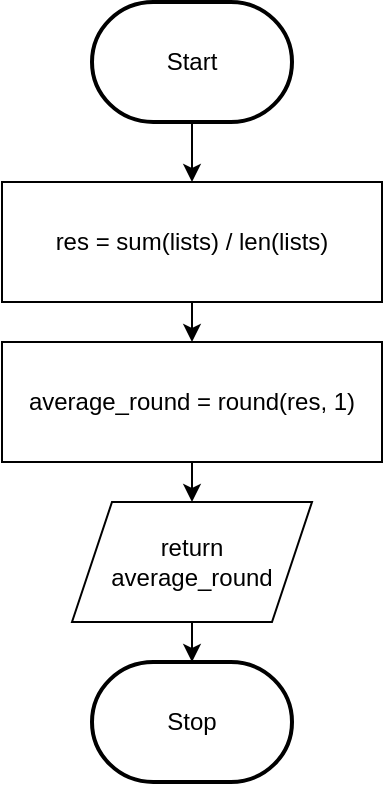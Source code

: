 <mxfile>
    <diagram id="SI7tuCP2dQLLvXjDpIHG" name="Page-1">
        <mxGraphModel dx="594" dy="1730" grid="1" gridSize="10" guides="1" tooltips="1" connect="1" arrows="1" fold="1" page="1" pageScale="1" pageWidth="827" pageHeight="1169" math="0" shadow="0">
            <root>
                <mxCell id="0"/>
                <mxCell id="1" parent="0"/>
                <mxCell id="334" value="" style="edgeStyle=none;html=1;" edge="1" parent="1" source="3" target="327">
                    <mxGeometry relative="1" as="geometry"/>
                </mxCell>
                <mxCell id="3" value="Start" style="strokeWidth=2;html=1;shape=mxgraph.flowchart.terminator;whiteSpace=wrap;" parent="1" vertex="1">
                    <mxGeometry x="375" y="-1130" width="100" height="60" as="geometry"/>
                </mxCell>
                <mxCell id="10" value="Stop" style="strokeWidth=2;html=1;shape=mxgraph.flowchart.terminator;whiteSpace=wrap;rounded=1;" parent="1" vertex="1">
                    <mxGeometry x="375" y="-800" width="100" height="60" as="geometry"/>
                </mxCell>
                <mxCell id="330" value="" style="edgeStyle=none;html=1;" edge="1" parent="1" source="323" target="10">
                    <mxGeometry relative="1" as="geometry"/>
                </mxCell>
                <mxCell id="323" value="return&lt;br&gt;average_round" style="shape=parallelogram;perimeter=parallelogramPerimeter;whiteSpace=wrap;html=1;fixedSize=1;" parent="1" vertex="1">
                    <mxGeometry x="365" y="-880" width="120" height="60" as="geometry"/>
                </mxCell>
                <mxCell id="332" value="" style="edgeStyle=none;html=1;" edge="1" parent="1" source="327" target="331">
                    <mxGeometry relative="1" as="geometry"/>
                </mxCell>
                <mxCell id="327" value="res = sum(lists) / len(lists)" style="rounded=0;whiteSpace=wrap;html=1;" parent="1" vertex="1">
                    <mxGeometry x="330" y="-1040" width="190" height="60" as="geometry"/>
                </mxCell>
                <mxCell id="333" value="" style="edgeStyle=none;html=1;" edge="1" parent="1" source="331" target="323">
                    <mxGeometry relative="1" as="geometry"/>
                </mxCell>
                <mxCell id="331" value="average_round = round(res, 1)" style="rounded=0;whiteSpace=wrap;html=1;" vertex="1" parent="1">
                    <mxGeometry x="330" y="-960" width="190" height="60" as="geometry"/>
                </mxCell>
            </root>
        </mxGraphModel>
    </diagram>
</mxfile>